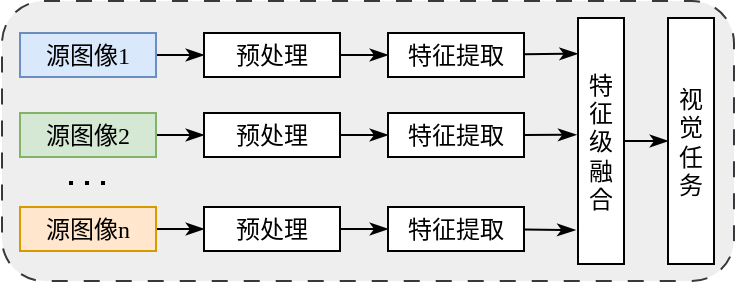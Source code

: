 <mxfile version="26.2.12">
  <diagram name="第 1 页" id="1-BLOxt3ObJG5c-1yq0U">
    <mxGraphModel dx="651" dy="318" grid="1" gridSize="10" guides="1" tooltips="1" connect="1" arrows="1" fold="1" page="1" pageScale="1" pageWidth="827" pageHeight="1169" math="0" shadow="0">
      <root>
        <mxCell id="0" />
        <mxCell id="1" parent="0" />
        <mxCell id="773CiDnMZboS-NVxE9lQ-1" value="" style="rounded=1;whiteSpace=wrap;html=1;fontFamily=Helvetica;fontSize=11;labelBackgroundColor=default;fillColor=#eeeeee;strokeColor=#36393d;dashed=1;dashPattern=8 8;" vertex="1" parent="1">
          <mxGeometry x="149" y="196.5" width="366" height="140" as="geometry" />
        </mxCell>
        <mxCell id="773CiDnMZboS-NVxE9lQ-4" style="rounded=0;orthogonalLoop=1;jettySize=auto;html=1;entryX=0;entryY=0.5;entryDx=0;entryDy=0;endArrow=classicThin;endFill=1;" edge="1" parent="1" source="773CiDnMZboS-NVxE9lQ-5" target="773CiDnMZboS-NVxE9lQ-10">
          <mxGeometry relative="1" as="geometry" />
        </mxCell>
        <mxCell id="773CiDnMZboS-NVxE9lQ-5" value="源图像&lt;font face=&quot;Times New Roman&quot;&gt;1&lt;/font&gt;" style="rounded=0;whiteSpace=wrap;html=1;fontFamily=宋体;fontSource=https%3A%2F%2Ffonts.googleapis.com%2Fcss%3Ffamily%3D%25E5%25AE%258B%25E4%25BD%2593;fillColor=#dae8fc;strokeColor=#6c8ebf;" vertex="1" parent="1">
          <mxGeometry x="158" y="212.5" width="68" height="22" as="geometry" />
        </mxCell>
        <mxCell id="773CiDnMZboS-NVxE9lQ-6" style="edgeStyle=none;shape=connector;rounded=0;orthogonalLoop=1;jettySize=auto;html=1;entryX=0;entryY=0.5;entryDx=0;entryDy=0;strokeColor=default;align=center;verticalAlign=middle;fontFamily=Helvetica;fontSize=11;fontColor=default;labelBackgroundColor=default;endArrow=classicThin;endFill=1;" edge="1" parent="1" source="773CiDnMZboS-NVxE9lQ-7" target="773CiDnMZboS-NVxE9lQ-11">
          <mxGeometry relative="1" as="geometry" />
        </mxCell>
        <mxCell id="773CiDnMZboS-NVxE9lQ-7" value="源图像&lt;font face=&quot;Times New Roman&quot;&gt;2&lt;/font&gt;" style="rounded=0;whiteSpace=wrap;html=1;fontFamily=宋体;fontSource=https%3A%2F%2Ffonts.googleapis.com%2Fcss%3Ffamily%3D%25E5%25AE%258B%25E4%25BD%2593;fillColor=#d5e8d4;strokeColor=#82b366;" vertex="1" parent="1">
          <mxGeometry x="158" y="252.5" width="68" height="22" as="geometry" />
        </mxCell>
        <mxCell id="773CiDnMZboS-NVxE9lQ-8" style="edgeStyle=none;shape=connector;rounded=0;orthogonalLoop=1;jettySize=auto;html=1;entryX=0;entryY=0.5;entryDx=0;entryDy=0;strokeColor=default;align=center;verticalAlign=middle;fontFamily=Helvetica;fontSize=11;fontColor=default;labelBackgroundColor=default;endArrow=classicThin;endFill=1;" edge="1" parent="1" source="773CiDnMZboS-NVxE9lQ-9" target="773CiDnMZboS-NVxE9lQ-12">
          <mxGeometry relative="1" as="geometry" />
        </mxCell>
        <mxCell id="773CiDnMZboS-NVxE9lQ-9" value="源图像&lt;font face=&quot;Times New Roman&quot;&gt;n&lt;/font&gt;" style="rounded=0;whiteSpace=wrap;html=1;fontFamily=宋体;fontSource=https%3A%2F%2Ffonts.googleapis.com%2Fcss%3Ffamily%3D%25E5%25AE%258B%25E4%25BD%2593;fillColor=#ffe6cc;strokeColor=#d79b00;" vertex="1" parent="1">
          <mxGeometry x="158" y="299.5" width="68" height="22" as="geometry" />
        </mxCell>
        <mxCell id="773CiDnMZboS-NVxE9lQ-23" style="edgeStyle=none;shape=connector;rounded=0;orthogonalLoop=1;jettySize=auto;html=1;entryX=0;entryY=0.5;entryDx=0;entryDy=0;strokeColor=default;align=center;verticalAlign=middle;fontFamily=Helvetica;fontSize=11;fontColor=default;labelBackgroundColor=default;endArrow=classicThin;endFill=1;" edge="1" parent="1" source="773CiDnMZboS-NVxE9lQ-10" target="773CiDnMZboS-NVxE9lQ-20">
          <mxGeometry relative="1" as="geometry" />
        </mxCell>
        <mxCell id="773CiDnMZboS-NVxE9lQ-10" value="预处理" style="rounded=0;whiteSpace=wrap;html=1;fontFamily=宋体;fontSource=https%3A%2F%2Ffonts.googleapis.com%2Fcss%3Ffamily%3D%25E5%25AE%258B%25E4%25BD%2593;" vertex="1" parent="1">
          <mxGeometry x="250" y="212.5" width="68" height="22" as="geometry" />
        </mxCell>
        <mxCell id="773CiDnMZboS-NVxE9lQ-24" style="edgeStyle=none;shape=connector;rounded=0;orthogonalLoop=1;jettySize=auto;html=1;entryX=0;entryY=0.5;entryDx=0;entryDy=0;strokeColor=default;align=center;verticalAlign=middle;fontFamily=Helvetica;fontSize=11;fontColor=default;labelBackgroundColor=default;endArrow=classicThin;endFill=1;" edge="1" parent="1" source="773CiDnMZboS-NVxE9lQ-11" target="773CiDnMZboS-NVxE9lQ-21">
          <mxGeometry relative="1" as="geometry" />
        </mxCell>
        <mxCell id="773CiDnMZboS-NVxE9lQ-11" value="预处理" style="rounded=0;whiteSpace=wrap;html=1;fontFamily=宋体;fontSource=https%3A%2F%2Ffonts.googleapis.com%2Fcss%3Ffamily%3D%25E5%25AE%258B%25E4%25BD%2593;" vertex="1" parent="1">
          <mxGeometry x="250" y="252.5" width="68" height="22" as="geometry" />
        </mxCell>
        <mxCell id="773CiDnMZboS-NVxE9lQ-25" style="edgeStyle=none;shape=connector;rounded=0;orthogonalLoop=1;jettySize=auto;html=1;entryX=0;entryY=0.5;entryDx=0;entryDy=0;strokeColor=default;align=center;verticalAlign=middle;fontFamily=Helvetica;fontSize=11;fontColor=default;labelBackgroundColor=default;endArrow=classicThin;endFill=1;" edge="1" parent="1" source="773CiDnMZboS-NVxE9lQ-12" target="773CiDnMZboS-NVxE9lQ-22">
          <mxGeometry relative="1" as="geometry" />
        </mxCell>
        <mxCell id="773CiDnMZboS-NVxE9lQ-12" value="预处理" style="rounded=0;whiteSpace=wrap;html=1;fontFamily=宋体;fontSource=https%3A%2F%2Ffonts.googleapis.com%2Fcss%3Ffamily%3D%25E5%25AE%258B%25E4%25BD%2593;" vertex="1" parent="1">
          <mxGeometry x="250" y="299.5" width="68" height="22" as="geometry" />
        </mxCell>
        <mxCell id="773CiDnMZboS-NVxE9lQ-13" value="" style="endArrow=none;dashed=1;html=1;dashPattern=1 3;strokeWidth=2;rounded=0;strokeColor=default;align=center;verticalAlign=middle;fontFamily=宋体;fontSize=11;fontColor=default;labelBackgroundColor=default;exitX=1;exitY=0.5;exitDx=0;exitDy=0;fontSource=https%3A%2F%2Ffonts.googleapis.com%2Fcss%3Ffamily%3D%25E5%25AE%258B%25E4%25BD%2593;" edge="1" parent="1">
          <mxGeometry width="50" height="50" relative="1" as="geometry">
            <mxPoint x="182.5" y="287.5" as="sourcePoint" />
            <mxPoint x="201.5" y="287.5" as="targetPoint" />
          </mxGeometry>
        </mxCell>
        <mxCell id="773CiDnMZboS-NVxE9lQ-14" style="edgeStyle=none;shape=connector;rounded=0;orthogonalLoop=1;jettySize=auto;html=1;entryX=0;entryY=0.5;entryDx=0;entryDy=0;strokeColor=default;align=center;verticalAlign=middle;fontFamily=Helvetica;fontSize=11;fontColor=default;labelBackgroundColor=default;endArrow=classicThin;endFill=1;" edge="1" parent="1" source="773CiDnMZboS-NVxE9lQ-15" target="773CiDnMZboS-NVxE9lQ-16">
          <mxGeometry relative="1" as="geometry" />
        </mxCell>
        <mxCell id="773CiDnMZboS-NVxE9lQ-15" value="特征级融合" style="rounded=0;whiteSpace=wrap;html=1;fontFamily=宋体;fontSource=https%3A%2F%2Ffonts.googleapis.com%2Fcss%3Ffamily%3D%25E5%25AE%258B%25E4%25BD%2593;" vertex="1" parent="1">
          <mxGeometry x="437" y="205" width="23" height="123" as="geometry" />
        </mxCell>
        <mxCell id="773CiDnMZboS-NVxE9lQ-16" value="视觉任务" style="rounded=0;whiteSpace=wrap;html=1;fontFamily=宋体;fontSource=https%3A%2F%2Ffonts.googleapis.com%2Fcss%3Ffamily%3D%25E5%25AE%258B%25E4%25BD%2593;" vertex="1" parent="1">
          <mxGeometry x="482" y="205" width="23" height="123" as="geometry" />
        </mxCell>
        <mxCell id="773CiDnMZboS-NVxE9lQ-20" value="特征提取" style="rounded=0;whiteSpace=wrap;html=1;fontFamily=宋体;fontSource=https%3A%2F%2Ffonts.googleapis.com%2Fcss%3Ffamily%3D%25E5%25AE%258B%25E4%25BD%2593;" vertex="1" parent="1">
          <mxGeometry x="342" y="212.5" width="68" height="22" as="geometry" />
        </mxCell>
        <mxCell id="773CiDnMZboS-NVxE9lQ-21" value="特征提取" style="rounded=0;whiteSpace=wrap;html=1;fontFamily=宋体;fontSource=https%3A%2F%2Ffonts.googleapis.com%2Fcss%3Ffamily%3D%25E5%25AE%258B%25E4%25BD%2593;" vertex="1" parent="1">
          <mxGeometry x="342" y="252.5" width="68" height="22" as="geometry" />
        </mxCell>
        <mxCell id="773CiDnMZboS-NVxE9lQ-22" value="特征提取" style="rounded=0;whiteSpace=wrap;html=1;fontFamily=宋体;fontSource=https%3A%2F%2Ffonts.googleapis.com%2Fcss%3Ffamily%3D%25E5%25AE%258B%25E4%25BD%2593;" vertex="1" parent="1">
          <mxGeometry x="342" y="299.5" width="68" height="22" as="geometry" />
        </mxCell>
        <mxCell id="773CiDnMZboS-NVxE9lQ-27" style="edgeStyle=none;shape=connector;rounded=0;orthogonalLoop=1;jettySize=auto;html=1;entryX=-0.006;entryY=0.145;entryDx=0;entryDy=0;entryPerimeter=0;strokeColor=default;align=center;verticalAlign=middle;fontFamily=Helvetica;fontSize=11;fontColor=default;labelBackgroundColor=default;endArrow=classicThin;endFill=1;" edge="1" parent="1" source="773CiDnMZboS-NVxE9lQ-20" target="773CiDnMZboS-NVxE9lQ-15">
          <mxGeometry relative="1" as="geometry" />
        </mxCell>
        <mxCell id="773CiDnMZboS-NVxE9lQ-28" style="edgeStyle=none;shape=connector;rounded=0;orthogonalLoop=1;jettySize=auto;html=1;entryX=-0.036;entryY=0.475;entryDx=0;entryDy=0;entryPerimeter=0;strokeColor=default;align=center;verticalAlign=middle;fontFamily=Helvetica;fontSize=11;fontColor=default;labelBackgroundColor=default;endArrow=classicThin;endFill=1;" edge="1" parent="1" source="773CiDnMZboS-NVxE9lQ-21" target="773CiDnMZboS-NVxE9lQ-15">
          <mxGeometry relative="1" as="geometry" />
        </mxCell>
        <mxCell id="773CiDnMZboS-NVxE9lQ-29" style="edgeStyle=none;shape=connector;rounded=0;orthogonalLoop=1;jettySize=auto;html=1;entryX=-0.056;entryY=0.862;entryDx=0;entryDy=0;entryPerimeter=0;strokeColor=default;align=center;verticalAlign=middle;fontFamily=Helvetica;fontSize=11;fontColor=default;labelBackgroundColor=default;endArrow=classicThin;endFill=1;" edge="1" parent="1" source="773CiDnMZboS-NVxE9lQ-22" target="773CiDnMZboS-NVxE9lQ-15">
          <mxGeometry relative="1" as="geometry" />
        </mxCell>
      </root>
    </mxGraphModel>
  </diagram>
</mxfile>

